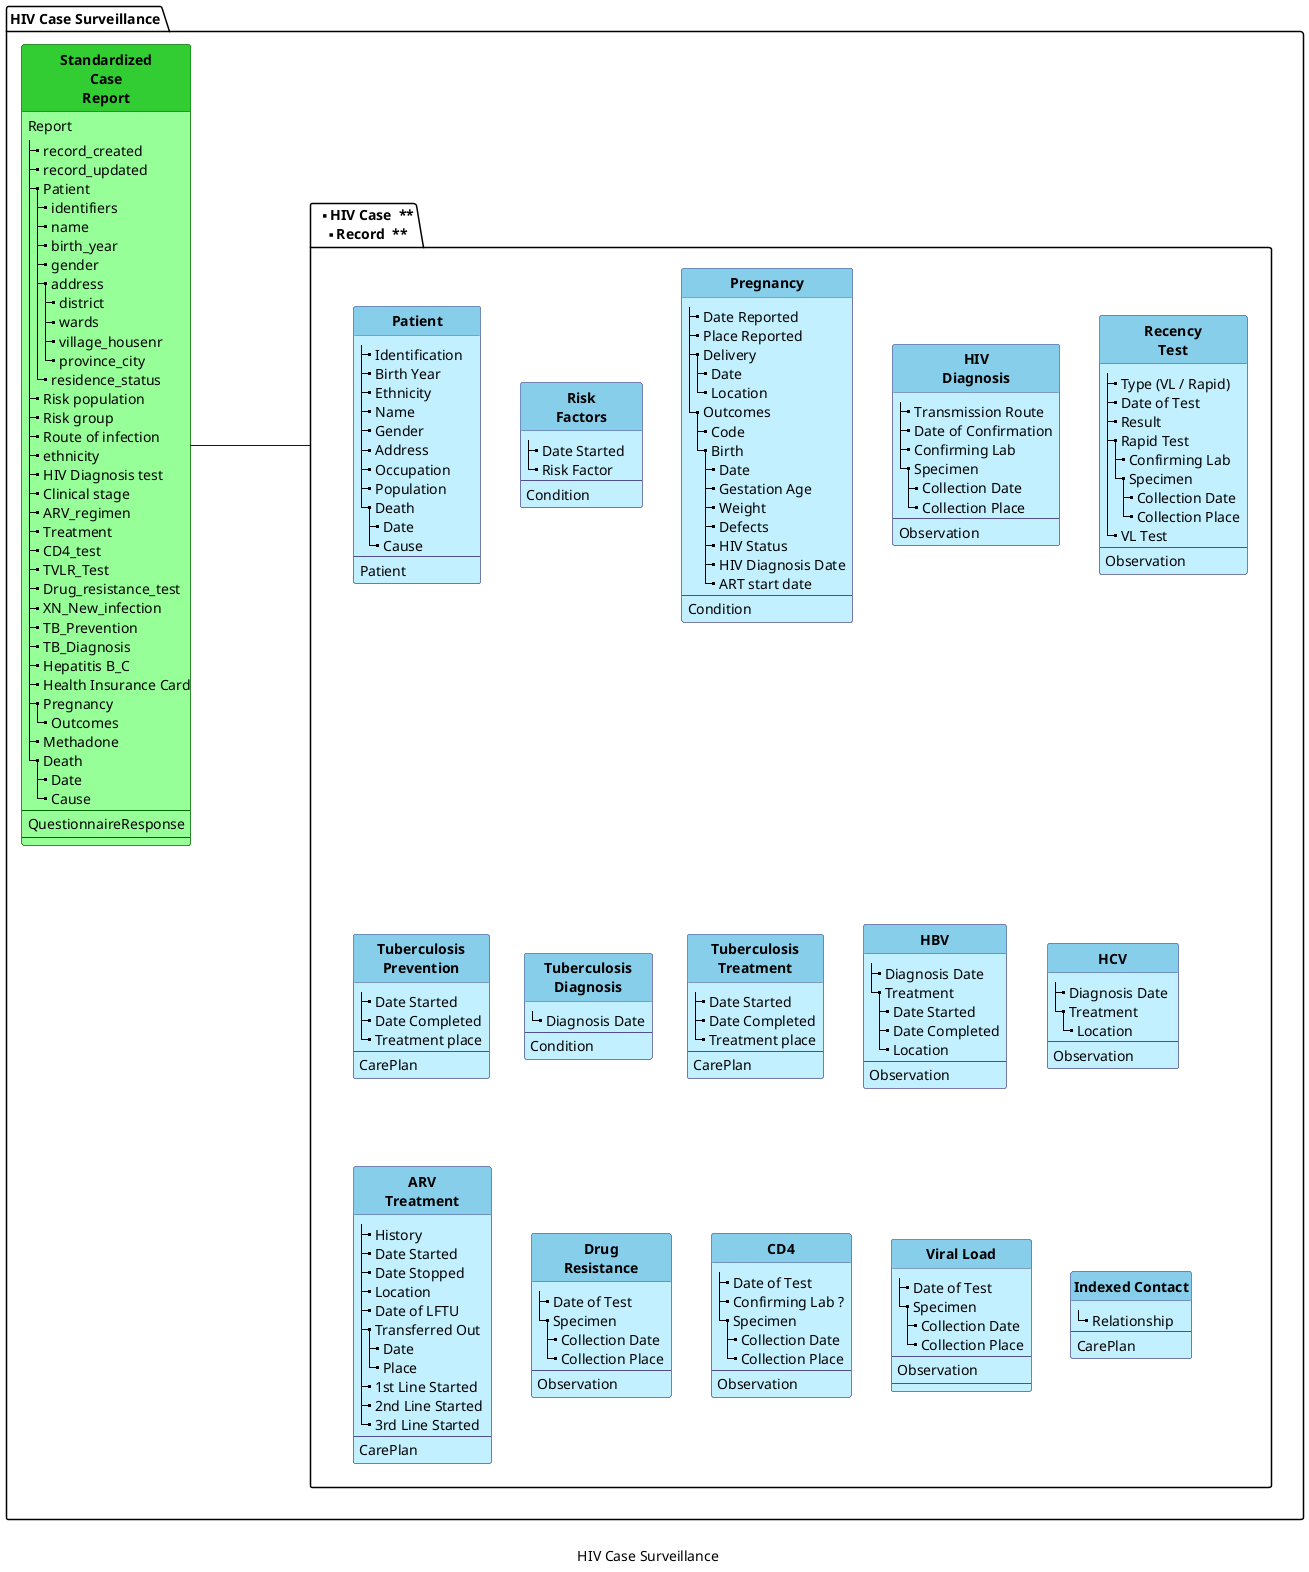 @startuml
'skinparam linetype polyline
'skinparam linetype ortho
hide circle
hide stereotype
'!pragma layout smetana

skinparam class<<AS>> {
 BorderColor DarkRed
 BackgroundColor MistyRose
 HeaderBackgroundColor #f09090
}
skinparam class<<MD>> {
 BorderColor DarkSlateGray
 BackgroundColor WhiteSmoke
 HeaderBackgroundColor #909090
}
skinparam class<<FL>> {
 BorderColor #b07050
 BackgroundColor BUSINESS
 HeaderBackgroundColor #f2f295
}

skinparam class<<TM>> {
 BorderColor #505090
 BackgroundColor APPLICATION
 HeaderBackgroundColor SkyBlue
}

skinparam class<<TL>> {
 BorderColor DarkGreen
 BackgroundColor PHYSICAL
 HeaderBackgroundColor LimeGreen
}

package "HIV Case Surveillance" as HIVCaseSurveillance {


  
    class "**Standardized**\n** Case **\n**Report**" as StdReport<<TL>> {
        Report
        |_ record_created
        |_ record_updated
        |_ Patient
          |_ identifiers
          |_ name
          |_ birth_year
          |_ gender
          |_ address
            |_ district
            |_ wards
            |_ village_housenr
            |_ province_city
          |_ residence_status
        |_ Risk population
        |_ Risk group
        |_ Route of infection
        |_ ethnicity
        |_ HIV Diagnosis test
        |_ Clinical stage
        |_ ARV_regimen
        |_ Treatment
        |_ CD4_test
        |_ TVLR_Test
        |_ Drug_resistance_test
        |_ XN_New_infection
        |_ TB_Prevention
        |_ TB_Diagnosis
        |_ Hepatitis B_C
        |_ Health Insurance Card
        |_ Pregnancy
          |_ Outcomes
        |_ Methadone
        |_ Death
          |_ Date
          |_ Cause        
        --
        QuestionnaireResponse
        --
    }


    package "**  HIV Case  **\n**  Record  **" as Long<<AS>> {


        class "**Patient**" as Pat<<TM>> {
            |_ Identification     
            |_ Birth Year
            |_ Ethnicity
            |_ Name
            |_ Gender
            |_ Address
            |_ Occupation
            |_ Population
            |_ Death
              |_ Date
              |_ Cause
            --
            Patient
        }
        class "** Risk **\n** Factors **" as Risk<<TM>> {
            |_ Date Started     
            |_ Risk Factor  
            --
            Condition
        }
        class "** Pregnancy **" as Preg<<TM>> {
            |_ Date Reported
            |_ Place Reported
            |_ Delivery 
              |_ Date
              |_ Location
            |_ Outcomes
              |_ Code
              |_ Birth
                |_ Date
                |_ Gestation Age
                |_ Weight
                |_ Defects
                |_ HIV Status 
                |_ HIV Diagnosis Date  
                |_ ART start date
            --
            Condition
        }
        class "** HIV **\n** Diagnosis **" as Diag<<TM>> {
            |_ Transmission Route  
            |_ Date of Confirmation  
            |_ Confirming Lab 
            |_ Specimen 
              |_ Collection Date  
              |_ Collection Place  
            --
            Observation
        }
        class "** Recency **\n** Test **" as Rec<<TM>> {
            |_ Type (VL / Rapid)  
            |_ Date of Test  
            |_ Result
            |_ Rapid Test
              |_ Confirming Lab 
              |_ Specimen 
                |_ Collection Date  
                |_ Collection Place  
            |_ VL Test
            --
            Observation
        }
Pat -right[hidden]- Risk : ""
Risk -right[hidden]- Preg : ""
Preg -right[hidden]- Diag : ""
Diag -right[hidden]- Rec : ""

        class "**Drug**\n** Resistance **" as DRes<<TM>> {
            |_ Date of Test  
            |_ Specimen 
              |_ Collection Date  
              |_ Collection Place  
            --
            Observation
        }


        class "** CD4 **" as CD4<<TM>> {
            |_ Date of Test  
            |_ Confirming Lab ? 
            |_ Specimen 
              |_ Collection Date  
              |_ Collection Place  
            --
            Observation
        }
        class "** Viral Load **" as VL<<TM>> {
            |_ Date of Test  
            |_ Specimen 
              |_ Collection Date  
              |_ Collection Place  
            --
            Observation
            --
        }



        class "** Tuberculosis **\n**Prevention**" as TPT<<TM>> {
            |_ Date Started
            |_ Date Completed  
            |_ Treatment place  
            --
            CarePlan
        }
        class "** Tuberculosis **\n**Diagnosis**" as TB<<TM>> {
            |_ Diagnosis Date  
            --
            Condition
        }
        class "** Tuberculosis **\n**Treatment**" as TBT<<TM>> {
            |_ Date Started
            |_ Date Completed 
            |_ Treatment place  
            --
            CarePlan
        }
        class "**ARV**\n** Treatment **" as ARV<<TM>> {
            |_ History
            |_ Date Started
            |_ Date Stopped  
            |_ Location  
            |_ Date of LFTU
            |_ Transferred Out   
              |_ Date
              |_ Place  
            |_ 1st Line Started  
            |_ 2nd Line Started  
            |_ 3rd Line Started  
            --
            CarePlan
        }
        class "** HBV **" as HBV<<TM>> {
            |_ Diagnosis Date
            |_ Treatment
              |_ Date Started
              |_ Date Completed  
              |_ Location  
            --
            Observation
        }
        class "** HCV **" as HCV<<TM>> {
            |_ Diagnosis Date   
            |_ Treatment
              |_ Location  
            --
            Observation
        }

        class "**Indexed Contact**" as IC<<TM>> {
            |_ Relationship  
            --
            CarePlan
        }

    }

StdReport -right- Long: "                           "
'StdReport -[hidden]right- TPT: "                       "
StdReport -[hidden]right- ARV: "                       "
'    Frms -right-> StdReport: "       "
'    MonthlyReport -right-> StdReport
Pat -down[hidden]- TPT : ""

TPT -right[hidden]- TB
TB -right[hidden]- TBT
TBT -right[hidden]- HBV : ""
HBV -right[hidden]- HCV : ""


TPT -down[hidden]- ARV : ""

ARV -right[hidden]- DRes : ""
DRes -right[hidden]- CD4 : ""
CD4 -right[hidden]- VL : ""
VL -right[hidden]- IC : ""

  }  
'MonthlyReport -right[hidden]-> StdReport


  
caption

HIV Case Surveillance
endcaption


@enduml
